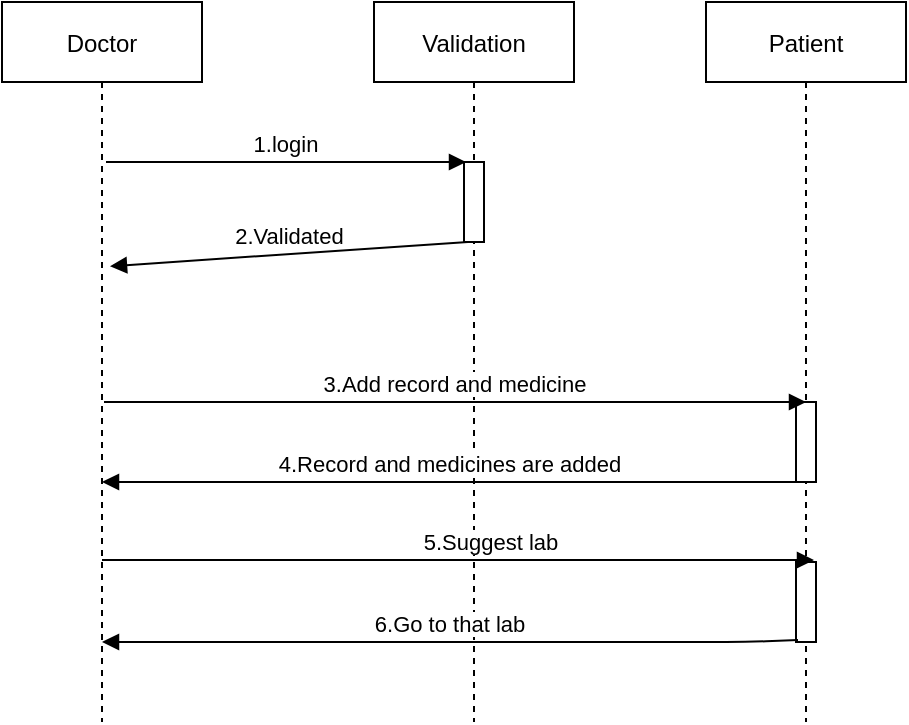 <mxfile version="13.10.0" type="github">
  <diagram id="kgpKYQtTHZ0yAKxKKP6v" name="Page-1">
    <mxGraphModel dx="868" dy="482" grid="1" gridSize="10" guides="1" tooltips="1" connect="1" arrows="1" fold="1" page="1" pageScale="1" pageWidth="850" pageHeight="1100" math="0" shadow="0">
      <root>
        <mxCell id="0" />
        <mxCell id="1" parent="0" />
        <object label="Doctor" vv="" id="3nuBFxr9cyL0pnOWT2aG-1">
          <mxCell style="shape=umlLifeline;perimeter=lifelinePerimeter;container=1;collapsible=0;recursiveResize=0;rounded=0;shadow=0;strokeWidth=1;" parent="1" vertex="1">
            <mxGeometry x="118" y="80" width="100" height="360" as="geometry" />
          </mxCell>
        </object>
        <mxCell id="3nuBFxr9cyL0pnOWT2aG-5" value="Validation" style="shape=umlLifeline;perimeter=lifelinePerimeter;container=1;collapsible=0;recursiveResize=0;rounded=0;shadow=0;strokeWidth=1;" parent="1" vertex="1">
          <mxGeometry x="304" y="80" width="100" height="360" as="geometry" />
        </mxCell>
        <mxCell id="3nuBFxr9cyL0pnOWT2aG-6" value="" style="points=[];perimeter=orthogonalPerimeter;rounded=0;shadow=0;strokeWidth=1;" parent="3nuBFxr9cyL0pnOWT2aG-5" vertex="1">
          <mxGeometry x="45" y="80" width="10" height="40" as="geometry" />
        </mxCell>
        <mxCell id="3nuBFxr9cyL0pnOWT2aG-8" value="1.login" style="verticalAlign=bottom;endArrow=block;entryX=0;entryY=0;shadow=0;strokeWidth=1;" parent="1" edge="1">
          <mxGeometry relative="1" as="geometry">
            <mxPoint x="170" y="160" as="sourcePoint" />
            <mxPoint x="350" y="160.0" as="targetPoint" />
          </mxGeometry>
        </mxCell>
        <mxCell id="3nuBFxr9cyL0pnOWT2aG-9" value="2.Validated" style="verticalAlign=bottom;endArrow=block;entryX=0.54;entryY=0.367;shadow=0;strokeWidth=1;entryDx=0;entryDy=0;entryPerimeter=0;" parent="1" target="3nuBFxr9cyL0pnOWT2aG-1" edge="1">
          <mxGeometry relative="1" as="geometry">
            <mxPoint x="351" y="200" as="sourcePoint" />
            <mxPoint x="180" y="200" as="targetPoint" />
          </mxGeometry>
        </mxCell>
        <mxCell id="WuPc1CeB0NTglUYNzs9i-1" value="Patient" style="shape=umlLifeline;perimeter=lifelinePerimeter;container=1;collapsible=0;recursiveResize=0;rounded=0;shadow=0;strokeWidth=1;" vertex="1" parent="1">
          <mxGeometry x="470" y="80" width="100" height="360" as="geometry" />
        </mxCell>
        <mxCell id="WuPc1CeB0NTglUYNzs9i-2" value="" style="points=[];perimeter=orthogonalPerimeter;rounded=0;shadow=0;strokeWidth=1;" vertex="1" parent="WuPc1CeB0NTglUYNzs9i-1">
          <mxGeometry x="45" y="200" width="10" height="40" as="geometry" />
        </mxCell>
        <mxCell id="WuPc1CeB0NTglUYNzs9i-24" value="" style="points=[];perimeter=orthogonalPerimeter;rounded=0;shadow=0;strokeWidth=1;" vertex="1" parent="WuPc1CeB0NTglUYNzs9i-1">
          <mxGeometry x="45" y="280" width="10" height="40" as="geometry" />
        </mxCell>
        <mxCell id="WuPc1CeB0NTglUYNzs9i-15" value="4.Record and medicines are added" style="verticalAlign=bottom;endArrow=block;shadow=0;strokeWidth=1;" edge="1" parent="1" target="3nuBFxr9cyL0pnOWT2aG-1">
          <mxGeometry relative="1" as="geometry">
            <mxPoint x="516" y="320" as="sourcePoint" />
            <mxPoint x="170" y="320" as="targetPoint" />
          </mxGeometry>
        </mxCell>
        <mxCell id="WuPc1CeB0NTglUYNzs9i-16" value="5.Suggest lab" style="verticalAlign=bottom;endArrow=block;shadow=0;strokeWidth=1;entryX=0.9;entryY=-0.025;entryDx=0;entryDy=0;entryPerimeter=0;" edge="1" parent="1" source="3nuBFxr9cyL0pnOWT2aG-1" target="WuPc1CeB0NTglUYNzs9i-24">
          <mxGeometry x="0.092" relative="1" as="geometry">
            <mxPoint x="190" y="350" as="sourcePoint" />
            <mxPoint x="520" y="350" as="targetPoint" />
            <mxPoint as="offset" />
          </mxGeometry>
        </mxCell>
        <mxCell id="WuPc1CeB0NTglUYNzs9i-20" value="3.Add record and medicine" style="verticalAlign=bottom;endArrow=block;shadow=0;strokeWidth=1;" edge="1" parent="1">
          <mxGeometry relative="1" as="geometry">
            <mxPoint x="169" y="280" as="sourcePoint" />
            <mxPoint x="520" y="280" as="targetPoint" />
          </mxGeometry>
        </mxCell>
        <mxCell id="WuPc1CeB0NTglUYNzs9i-17" value="6.Go to that lab" style="verticalAlign=bottom;endArrow=block;shadow=0;strokeWidth=1;exitX=0.1;exitY=0.975;exitDx=0;exitDy=0;exitPerimeter=0;" edge="1" parent="1" source="WuPc1CeB0NTglUYNzs9i-24" target="3nuBFxr9cyL0pnOWT2aG-1">
          <mxGeometry relative="1" as="geometry">
            <mxPoint x="515" y="389" as="sourcePoint" />
            <mxPoint x="170" y="389" as="targetPoint" />
            <Array as="points">
              <mxPoint x="490" y="400" />
            </Array>
          </mxGeometry>
        </mxCell>
      </root>
    </mxGraphModel>
  </diagram>
</mxfile>
